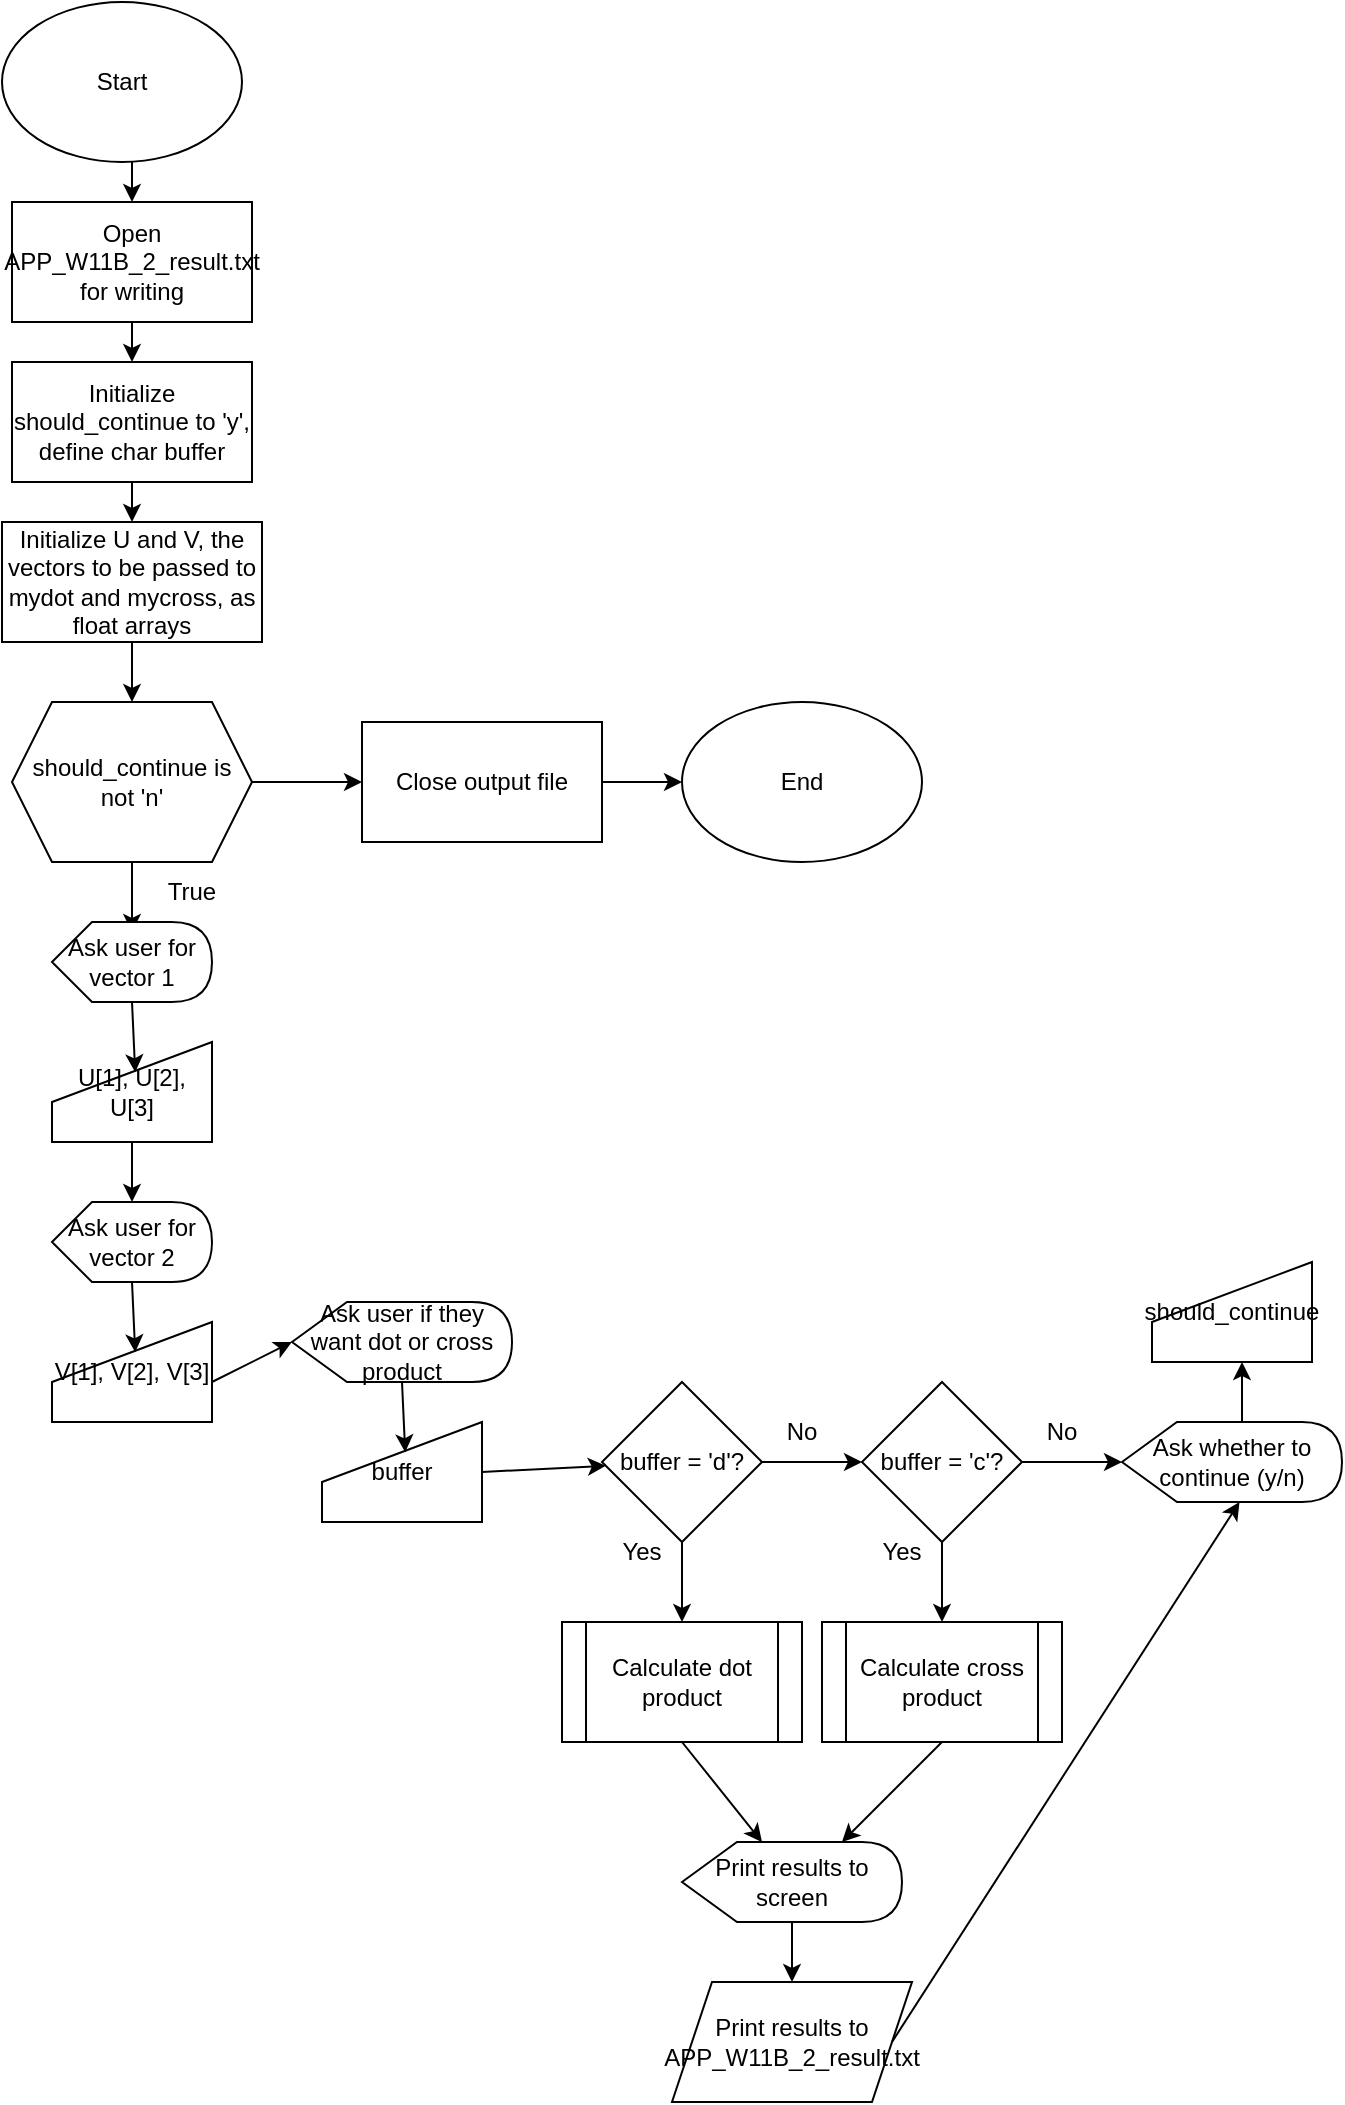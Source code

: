 <mxfile version="24.8.2">
  <diagram name="Page-1" id="e8NbYZhw_6yuwK5oeylF">
    <mxGraphModel dx="903" dy="603" grid="1" gridSize="10" guides="1" tooltips="1" connect="1" arrows="1" fold="1" page="1" pageScale="1" pageWidth="850" pageHeight="1100" math="0" shadow="0">
      <root>
        <mxCell id="0" />
        <mxCell id="1" parent="0" />
        <mxCell id="oDILZFEC7M2kgpTuSJLE-1" value="Initialize should_continue to &#39;y&#39;, define char buffer" style="rounded=0;whiteSpace=wrap;html=1;" vertex="1" parent="1">
          <mxGeometry x="35" y="180" width="120" height="60" as="geometry" />
        </mxCell>
        <mxCell id="oDILZFEC7M2kgpTuSJLE-2" value="Start" style="ellipse;whiteSpace=wrap;html=1;" vertex="1" parent="1">
          <mxGeometry x="30" width="120" height="80" as="geometry" />
        </mxCell>
        <mxCell id="oDILZFEC7M2kgpTuSJLE-3" value="should_continue is not &#39;n&#39;" style="shape=hexagon;perimeter=hexagonPerimeter2;whiteSpace=wrap;html=1;fixedSize=1;" vertex="1" parent="1">
          <mxGeometry x="35" y="350" width="120" height="80" as="geometry" />
        </mxCell>
        <mxCell id="oDILZFEC7M2kgpTuSJLE-4" value="" style="endArrow=classic;html=1;rounded=0;" edge="1" parent="1">
          <mxGeometry width="50" height="50" relative="1" as="geometry">
            <mxPoint x="95" y="430" as="sourcePoint" />
            <mxPoint x="95" y="465" as="targetPoint" />
          </mxGeometry>
        </mxCell>
        <mxCell id="oDILZFEC7M2kgpTuSJLE-7" value="True" style="text;html=1;align=center;verticalAlign=middle;whiteSpace=wrap;rounded=0;" vertex="1" parent="1">
          <mxGeometry x="95" y="430" width="60" height="30" as="geometry" />
        </mxCell>
        <mxCell id="oDILZFEC7M2kgpTuSJLE-8" value="Ask user for vector 1" style="shape=display;whiteSpace=wrap;html=1;" vertex="1" parent="1">
          <mxGeometry x="55" y="460" width="80" height="40" as="geometry" />
        </mxCell>
        <mxCell id="oDILZFEC7M2kgpTuSJLE-9" value="Initialize U and V, the vectors to be passed to mydot and mycross, as float arrays" style="rounded=0;whiteSpace=wrap;html=1;" vertex="1" parent="1">
          <mxGeometry x="30" y="260" width="130" height="60" as="geometry" />
        </mxCell>
        <mxCell id="oDILZFEC7M2kgpTuSJLE-12" value="U[1], U[2], U[3]" style="shape=manualInput;whiteSpace=wrap;html=1;" vertex="1" parent="1">
          <mxGeometry x="55" y="520" width="80" height="50" as="geometry" />
        </mxCell>
        <mxCell id="oDILZFEC7M2kgpTuSJLE-14" value="" style="endArrow=classic;html=1;rounded=0;entryX=0.52;entryY=0.303;entryDx=0;entryDy=0;entryPerimeter=0;" edge="1" parent="1" target="oDILZFEC7M2kgpTuSJLE-12">
          <mxGeometry width="50" height="50" relative="1" as="geometry">
            <mxPoint x="95" y="500" as="sourcePoint" />
            <mxPoint x="145" y="450" as="targetPoint" />
          </mxGeometry>
        </mxCell>
        <mxCell id="oDILZFEC7M2kgpTuSJLE-15" value="Ask user for vector 2" style="shape=display;whiteSpace=wrap;html=1;" vertex="1" parent="1">
          <mxGeometry x="55" y="600" width="80" height="40" as="geometry" />
        </mxCell>
        <mxCell id="oDILZFEC7M2kgpTuSJLE-16" value="V[1], V[2], V[3]" style="shape=manualInput;whiteSpace=wrap;html=1;" vertex="1" parent="1">
          <mxGeometry x="55" y="660" width="80" height="50" as="geometry" />
        </mxCell>
        <mxCell id="oDILZFEC7M2kgpTuSJLE-17" value="" style="endArrow=classic;html=1;rounded=0;entryX=0.52;entryY=0.303;entryDx=0;entryDy=0;entryPerimeter=0;" edge="1" parent="1" target="oDILZFEC7M2kgpTuSJLE-16">
          <mxGeometry width="50" height="50" relative="1" as="geometry">
            <mxPoint x="95" y="640" as="sourcePoint" />
            <mxPoint x="145" y="590" as="targetPoint" />
          </mxGeometry>
        </mxCell>
        <mxCell id="oDILZFEC7M2kgpTuSJLE-18" value="" style="endArrow=classic;html=1;rounded=0;" edge="1" parent="1" target="oDILZFEC7M2kgpTuSJLE-15">
          <mxGeometry width="50" height="50" relative="1" as="geometry">
            <mxPoint x="95" y="570" as="sourcePoint" />
            <mxPoint x="145" y="520" as="targetPoint" />
          </mxGeometry>
        </mxCell>
        <mxCell id="oDILZFEC7M2kgpTuSJLE-19" value="Ask user if they want dot or cross product" style="shape=display;whiteSpace=wrap;html=1;" vertex="1" parent="1">
          <mxGeometry x="175" y="650" width="110" height="40" as="geometry" />
        </mxCell>
        <mxCell id="oDILZFEC7M2kgpTuSJLE-20" value="buffer" style="shape=manualInput;whiteSpace=wrap;html=1;" vertex="1" parent="1">
          <mxGeometry x="190" y="710" width="80" height="50" as="geometry" />
        </mxCell>
        <mxCell id="oDILZFEC7M2kgpTuSJLE-21" value="" style="endArrow=classic;html=1;rounded=0;entryX=0.52;entryY=0.303;entryDx=0;entryDy=0;entryPerimeter=0;" edge="1" parent="1" target="oDILZFEC7M2kgpTuSJLE-20">
          <mxGeometry width="50" height="50" relative="1" as="geometry">
            <mxPoint x="230" y="690" as="sourcePoint" />
            <mxPoint x="280" y="640" as="targetPoint" />
          </mxGeometry>
        </mxCell>
        <mxCell id="oDILZFEC7M2kgpTuSJLE-22" value="buffer = &#39;d&#39;?" style="rhombus;whiteSpace=wrap;html=1;" vertex="1" parent="1">
          <mxGeometry x="330" y="690" width="80" height="80" as="geometry" />
        </mxCell>
        <mxCell id="oDILZFEC7M2kgpTuSJLE-23" value="" style="endArrow=classic;html=1;rounded=0;exitX=1;exitY=0.5;exitDx=0;exitDy=0;" edge="1" parent="1" source="oDILZFEC7M2kgpTuSJLE-20" target="oDILZFEC7M2kgpTuSJLE-22">
          <mxGeometry width="50" height="50" relative="1" as="geometry">
            <mxPoint x="230" y="760" as="sourcePoint" />
            <mxPoint x="280" y="710" as="targetPoint" />
          </mxGeometry>
        </mxCell>
        <mxCell id="oDILZFEC7M2kgpTuSJLE-24" value="" style="endArrow=classic;html=1;rounded=0;" edge="1" parent="1">
          <mxGeometry width="50" height="50" relative="1" as="geometry">
            <mxPoint x="370" y="770" as="sourcePoint" />
            <mxPoint x="370" y="810" as="targetPoint" />
          </mxGeometry>
        </mxCell>
        <mxCell id="oDILZFEC7M2kgpTuSJLE-25" value="" style="endArrow=classic;html=1;rounded=0;" edge="1" parent="1">
          <mxGeometry width="50" height="50" relative="1" as="geometry">
            <mxPoint x="410" y="730" as="sourcePoint" />
            <mxPoint x="460" y="730" as="targetPoint" />
          </mxGeometry>
        </mxCell>
        <mxCell id="oDILZFEC7M2kgpTuSJLE-26" value="No" style="text;html=1;align=center;verticalAlign=middle;whiteSpace=wrap;rounded=0;" vertex="1" parent="1">
          <mxGeometry x="400" y="700" width="60" height="30" as="geometry" />
        </mxCell>
        <mxCell id="oDILZFEC7M2kgpTuSJLE-27" value="Yes" style="text;html=1;align=center;verticalAlign=middle;whiteSpace=wrap;rounded=0;" vertex="1" parent="1">
          <mxGeometry x="320" y="760" width="60" height="30" as="geometry" />
        </mxCell>
        <mxCell id="oDILZFEC7M2kgpTuSJLE-28" value="buffer = &#39;c&#39;?" style="rhombus;whiteSpace=wrap;html=1;" vertex="1" parent="1">
          <mxGeometry x="460" y="690" width="80" height="80" as="geometry" />
        </mxCell>
        <mxCell id="oDILZFEC7M2kgpTuSJLE-29" value="" style="endArrow=classic;html=1;rounded=0;" edge="1" parent="1">
          <mxGeometry width="50" height="50" relative="1" as="geometry">
            <mxPoint x="500" y="770" as="sourcePoint" />
            <mxPoint x="500" y="810" as="targetPoint" />
          </mxGeometry>
        </mxCell>
        <mxCell id="oDILZFEC7M2kgpTuSJLE-30" value="" style="endArrow=classic;html=1;rounded=0;" edge="1" parent="1">
          <mxGeometry width="50" height="50" relative="1" as="geometry">
            <mxPoint x="540" y="730" as="sourcePoint" />
            <mxPoint x="590" y="730" as="targetPoint" />
          </mxGeometry>
        </mxCell>
        <mxCell id="oDILZFEC7M2kgpTuSJLE-31" value="No" style="text;html=1;align=center;verticalAlign=middle;whiteSpace=wrap;rounded=0;" vertex="1" parent="1">
          <mxGeometry x="530" y="700" width="60" height="30" as="geometry" />
        </mxCell>
        <mxCell id="oDILZFEC7M2kgpTuSJLE-32" value="Yes" style="text;html=1;align=center;verticalAlign=middle;whiteSpace=wrap;rounded=0;" vertex="1" parent="1">
          <mxGeometry x="450" y="760" width="60" height="30" as="geometry" />
        </mxCell>
        <mxCell id="oDILZFEC7M2kgpTuSJLE-33" value="Calculate dot product" style="shape=process;whiteSpace=wrap;html=1;backgroundOutline=1;" vertex="1" parent="1">
          <mxGeometry x="310" y="810" width="120" height="60" as="geometry" />
        </mxCell>
        <mxCell id="oDILZFEC7M2kgpTuSJLE-34" value="Calculate cross product" style="shape=process;whiteSpace=wrap;html=1;backgroundOutline=1;" vertex="1" parent="1">
          <mxGeometry x="440" y="810" width="120" height="60" as="geometry" />
        </mxCell>
        <mxCell id="oDILZFEC7M2kgpTuSJLE-35" value="" style="endArrow=classic;html=1;rounded=0;" edge="1" parent="1">
          <mxGeometry width="50" height="50" relative="1" as="geometry">
            <mxPoint x="370" y="870" as="sourcePoint" />
            <mxPoint x="410" y="920" as="targetPoint" />
          </mxGeometry>
        </mxCell>
        <mxCell id="oDILZFEC7M2kgpTuSJLE-36" value="" style="endArrow=classic;html=1;rounded=0;" edge="1" parent="1">
          <mxGeometry width="50" height="50" relative="1" as="geometry">
            <mxPoint x="500" y="870" as="sourcePoint" />
            <mxPoint x="450" y="920" as="targetPoint" />
          </mxGeometry>
        </mxCell>
        <mxCell id="oDILZFEC7M2kgpTuSJLE-37" value="" style="endArrow=classic;html=1;rounded=0;entryX=0;entryY=0.5;entryDx=0;entryDy=0;entryPerimeter=0;" edge="1" parent="1" target="oDILZFEC7M2kgpTuSJLE-19">
          <mxGeometry width="50" height="50" relative="1" as="geometry">
            <mxPoint x="135" y="690" as="sourcePoint" />
            <mxPoint x="185" y="640" as="targetPoint" />
          </mxGeometry>
        </mxCell>
        <mxCell id="oDILZFEC7M2kgpTuSJLE-38" value="Open APP_W11B_2_result.txt for writing" style="rounded=0;whiteSpace=wrap;html=1;" vertex="1" parent="1">
          <mxGeometry x="35" y="100" width="120" height="60" as="geometry" />
        </mxCell>
        <mxCell id="oDILZFEC7M2kgpTuSJLE-40" value="Print results to screen" style="shape=display;whiteSpace=wrap;html=1;" vertex="1" parent="1">
          <mxGeometry x="370" y="920" width="110" height="40" as="geometry" />
        </mxCell>
        <mxCell id="oDILZFEC7M2kgpTuSJLE-41" value="Print results to APP_W11B_2_result.txt" style="shape=parallelogram;perimeter=parallelogramPerimeter;whiteSpace=wrap;html=1;fixedSize=1;" vertex="1" parent="1">
          <mxGeometry x="365" y="990" width="120" height="60" as="geometry" />
        </mxCell>
        <mxCell id="oDILZFEC7M2kgpTuSJLE-42" value="" style="endArrow=classic;html=1;rounded=0;entryX=0.5;entryY=0;entryDx=0;entryDy=0;" edge="1" parent="1" target="oDILZFEC7M2kgpTuSJLE-41">
          <mxGeometry width="50" height="50" relative="1" as="geometry">
            <mxPoint x="425" y="960" as="sourcePoint" />
            <mxPoint x="475" y="910" as="targetPoint" />
          </mxGeometry>
        </mxCell>
        <mxCell id="oDILZFEC7M2kgpTuSJLE-43" value="Ask whether to continue (y/n)" style="shape=display;whiteSpace=wrap;html=1;" vertex="1" parent="1">
          <mxGeometry x="590" y="710" width="110" height="40" as="geometry" />
        </mxCell>
        <mxCell id="oDILZFEC7M2kgpTuSJLE-44" value="" style="endArrow=classic;html=1;rounded=0;entryX=0;entryY=0;entryDx=58.75;entryDy=40;entryPerimeter=0;" edge="1" parent="1" target="oDILZFEC7M2kgpTuSJLE-43">
          <mxGeometry width="50" height="50" relative="1" as="geometry">
            <mxPoint x="475" y="1020" as="sourcePoint" />
            <mxPoint x="525" y="970" as="targetPoint" />
          </mxGeometry>
        </mxCell>
        <mxCell id="oDILZFEC7M2kgpTuSJLE-45" value="should_continue" style="shape=manualInput;whiteSpace=wrap;html=1;" vertex="1" parent="1">
          <mxGeometry x="605" y="630" width="80" height="50" as="geometry" />
        </mxCell>
        <mxCell id="oDILZFEC7M2kgpTuSJLE-46" value="" style="endArrow=classic;html=1;rounded=0;" edge="1" parent="1">
          <mxGeometry width="50" height="50" relative="1" as="geometry">
            <mxPoint x="650" y="710" as="sourcePoint" />
            <mxPoint x="650" y="680" as="targetPoint" />
          </mxGeometry>
        </mxCell>
        <mxCell id="oDILZFEC7M2kgpTuSJLE-47" value="" style="endArrow=classic;html=1;rounded=0;" edge="1" parent="1" target="oDILZFEC7M2kgpTuSJLE-48">
          <mxGeometry width="50" height="50" relative="1" as="geometry">
            <mxPoint x="155" y="390" as="sourcePoint" />
            <mxPoint x="200" y="390" as="targetPoint" />
          </mxGeometry>
        </mxCell>
        <mxCell id="oDILZFEC7M2kgpTuSJLE-48" value="Close output file" style="rounded=0;whiteSpace=wrap;html=1;" vertex="1" parent="1">
          <mxGeometry x="210" y="360" width="120" height="60" as="geometry" />
        </mxCell>
        <mxCell id="oDILZFEC7M2kgpTuSJLE-49" value="End" style="ellipse;whiteSpace=wrap;html=1;" vertex="1" parent="1">
          <mxGeometry x="370" y="350" width="120" height="80" as="geometry" />
        </mxCell>
        <mxCell id="oDILZFEC7M2kgpTuSJLE-50" value="" style="endArrow=classic;html=1;rounded=0;entryX=0;entryY=0.5;entryDx=0;entryDy=0;" edge="1" parent="1" target="oDILZFEC7M2kgpTuSJLE-49">
          <mxGeometry width="50" height="50" relative="1" as="geometry">
            <mxPoint x="330" y="390" as="sourcePoint" />
            <mxPoint x="380" y="340" as="targetPoint" />
          </mxGeometry>
        </mxCell>
        <mxCell id="oDILZFEC7M2kgpTuSJLE-51" value="" style="endArrow=classic;html=1;rounded=0;entryX=0.5;entryY=0;entryDx=0;entryDy=0;" edge="1" parent="1" target="oDILZFEC7M2kgpTuSJLE-38">
          <mxGeometry width="50" height="50" relative="1" as="geometry">
            <mxPoint x="95" y="80" as="sourcePoint" />
            <mxPoint x="145" y="30" as="targetPoint" />
          </mxGeometry>
        </mxCell>
        <mxCell id="oDILZFEC7M2kgpTuSJLE-52" value="" style="endArrow=classic;html=1;rounded=0;entryX=0.5;entryY=0;entryDx=0;entryDy=0;" edge="1" parent="1" target="oDILZFEC7M2kgpTuSJLE-1">
          <mxGeometry width="50" height="50" relative="1" as="geometry">
            <mxPoint x="95" y="160" as="sourcePoint" />
            <mxPoint x="145" y="110" as="targetPoint" />
          </mxGeometry>
        </mxCell>
        <mxCell id="oDILZFEC7M2kgpTuSJLE-53" value="" style="endArrow=classic;html=1;rounded=0;entryX=0.5;entryY=0;entryDx=0;entryDy=0;" edge="1" parent="1" target="oDILZFEC7M2kgpTuSJLE-9">
          <mxGeometry width="50" height="50" relative="1" as="geometry">
            <mxPoint x="95" y="240" as="sourcePoint" />
            <mxPoint x="145" y="190" as="targetPoint" />
          </mxGeometry>
        </mxCell>
        <mxCell id="oDILZFEC7M2kgpTuSJLE-54" value="" style="endArrow=classic;html=1;rounded=0;entryX=0.5;entryY=0;entryDx=0;entryDy=0;" edge="1" parent="1" target="oDILZFEC7M2kgpTuSJLE-3">
          <mxGeometry width="50" height="50" relative="1" as="geometry">
            <mxPoint x="95" y="320" as="sourcePoint" />
            <mxPoint x="145" y="270" as="targetPoint" />
          </mxGeometry>
        </mxCell>
      </root>
    </mxGraphModel>
  </diagram>
</mxfile>
